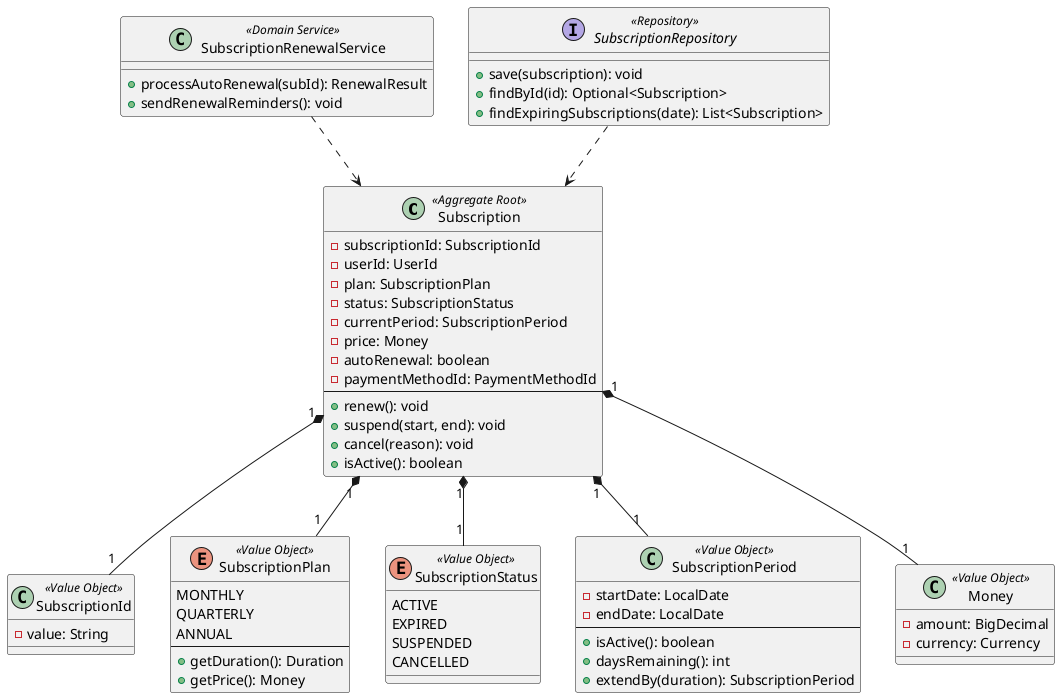 @startuml Subscription_Context_Class_Diagram

class Subscription <<Aggregate Root>> {
    - subscriptionId: SubscriptionId
    - userId: UserId
    - plan: SubscriptionPlan
    - status: SubscriptionStatus
    - currentPeriod: SubscriptionPeriod
    - price: Money
    - autoRenewal: boolean
    - paymentMethodId: PaymentMethodId
    --
    + renew(): void
    + suspend(start, end): void
    + cancel(reason): void
    + isActive(): boolean
}

class SubscriptionId <<Value Object>> {
    - value: String
}

enum SubscriptionPlan <<Value Object>> {
    MONTHLY
    QUARTERLY
    ANNUAL
    --
    + getDuration(): Duration
    + getPrice(): Money
}

enum SubscriptionStatus <<Value Object>> {
    ACTIVE
    EXPIRED
    SUSPENDED
    CANCELLED
}

class SubscriptionPeriod <<Value Object>> {
    - startDate: LocalDate
    - endDate: LocalDate
    --
    + isActive(): boolean
    + daysRemaining(): int
    + extendBy(duration): SubscriptionPeriod
}

class Money <<Value Object>> {
    - amount: BigDecimal
    - currency: Currency
}

class SubscriptionRenewalService <<Domain Service>> {
    + processAutoRenewal(subId): RenewalResult
    + sendRenewalReminders(): void
}

interface SubscriptionRepository <<Repository>> {
    + save(subscription): void
    + findById(id): Optional<Subscription>
    + findExpiringSubscriptions(date): List<Subscription>
}

Subscription "1" *-- "1" SubscriptionId
Subscription "1" *-- "1" SubscriptionPlan
Subscription "1" *-- "1" SubscriptionStatus
Subscription "1" *-- "1" SubscriptionPeriod
Subscription "1" *-- "1" Money

SubscriptionRepository ..> Subscription
SubscriptionRenewalService ..> Subscription

@enduml
